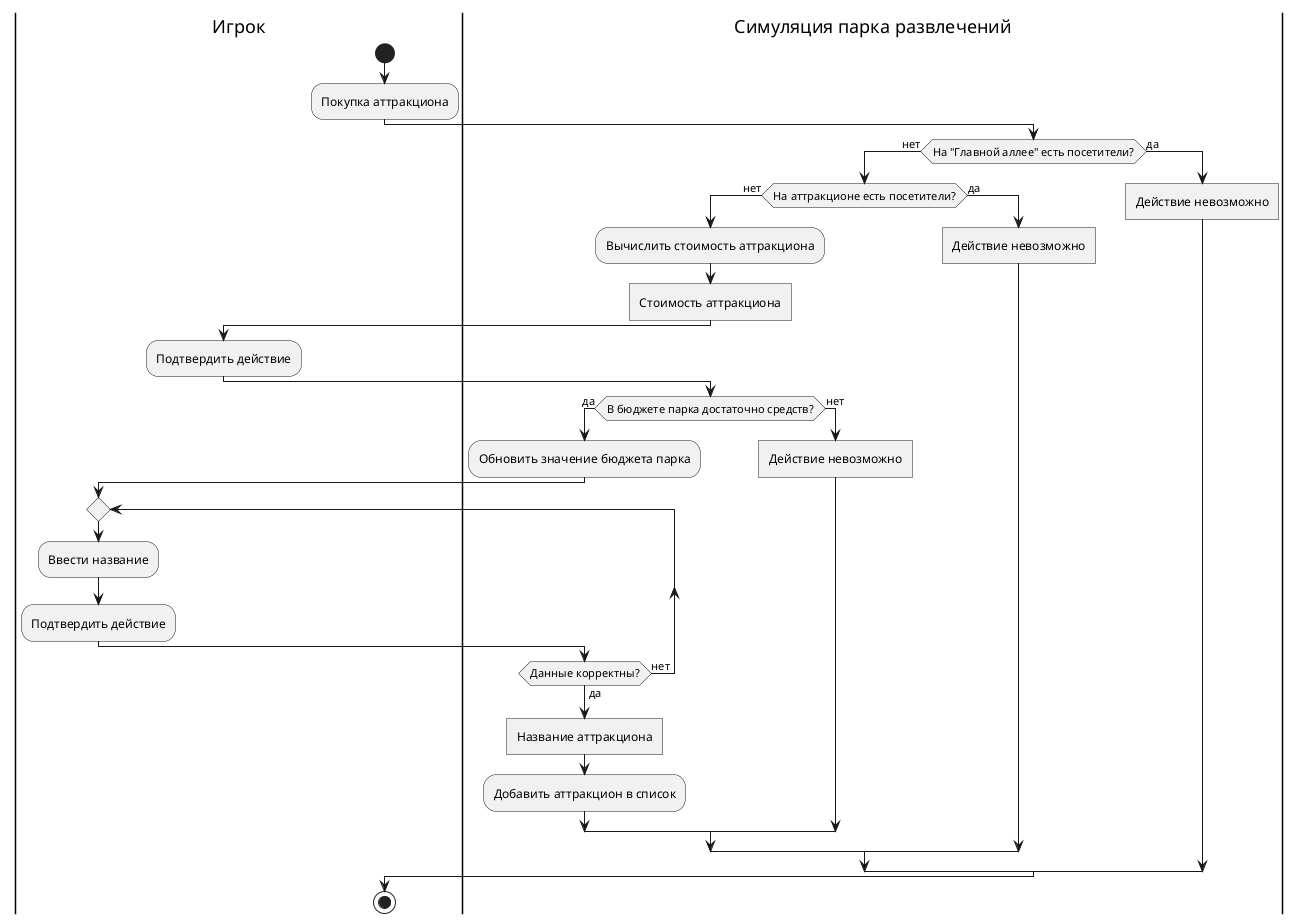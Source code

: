 @startuml
skinparam ConditionEndStyle hline
|Игрок|
start
:Покупка аттракциона;
|Симуляция парка развлечений|
if (На "Главной аллее" есть посетители?) then (нет)
if (На аттракционе есть посетители?) then (нет)
:Вычислить стоимость аттракциона;
:Стоимость аттракциона] 
|Игрок|
:Подтвердить действие;
|Симуляция парка развлечений|
if (В бюджете парка достаточно средств?) then (да)
:Обновить значение бюджета парка;
|Игрок|
repeat
:Ввести название;
:Подтвердить действие;
|Симуляция парка развлечений|
repeat while (Данные корректны?) is (нет) not (да)
:Название аттракциона]
:Добавить аттракцион в список;
else (нет)
:Действие невозможно]
endif
else (да)
:Действие невозможно]
endif
else (да)
:Действие невозможно]
|Игрок|
endif
stop
@enduml